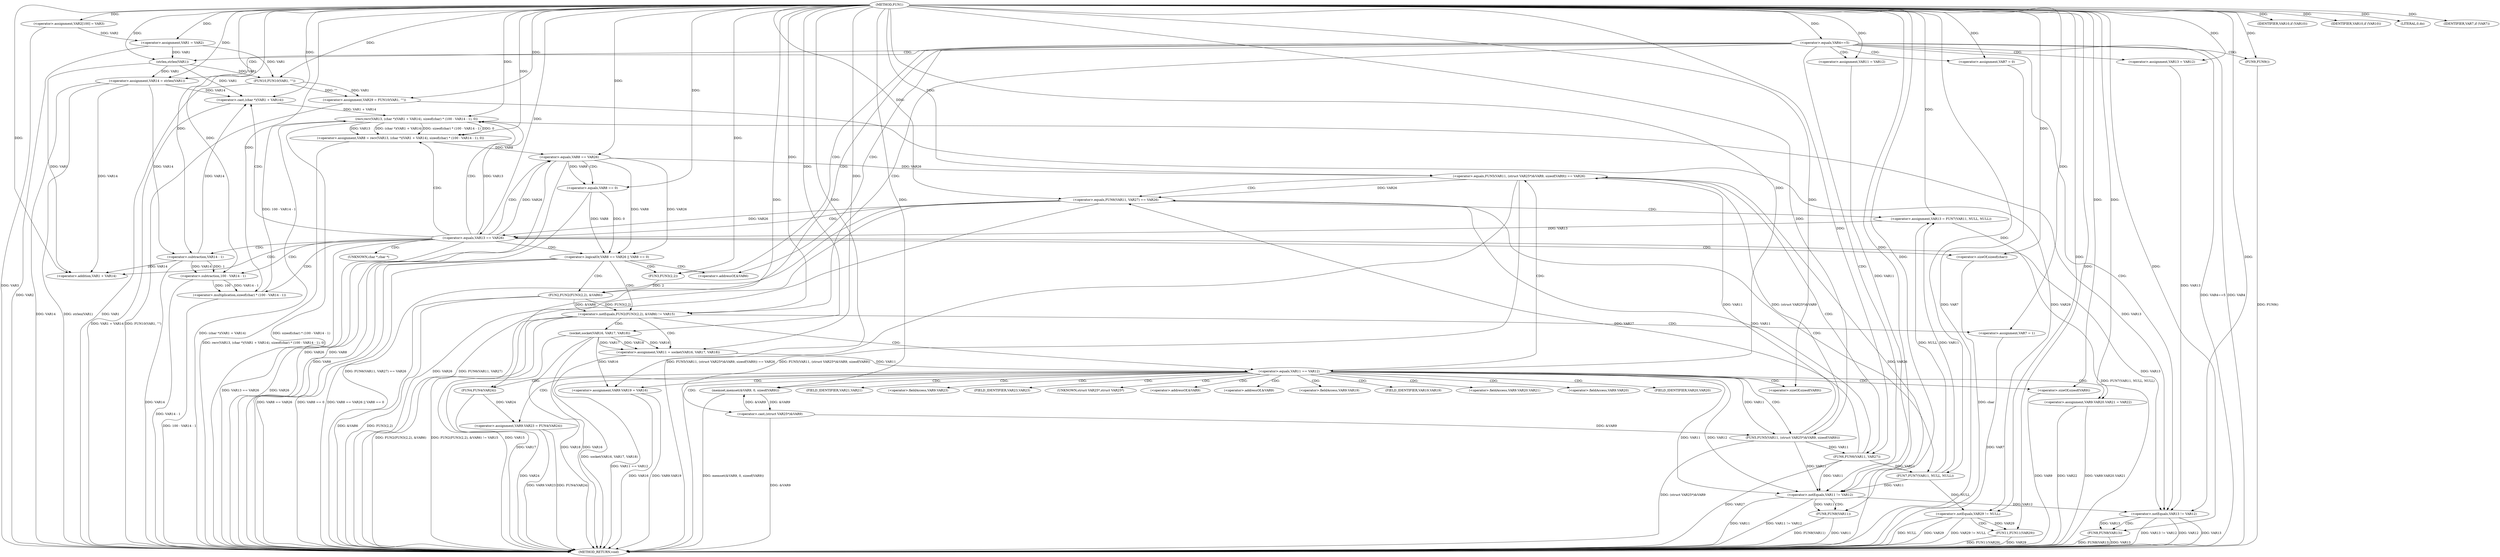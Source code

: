 digraph FUN1 {  
"1000100" [label = "(METHOD,FUN1)" ]
"1000289" [label = "(METHOD_RETURN,void)" ]
"1000104" [label = "(<operator>.assignment,VAR2[100] = VAR3)" ]
"1000107" [label = "(<operator>.assignment,VAR1 = VAR2)" ]
"1000111" [label = "(<operator>.equals,VAR4==5)" ]
"1000118" [label = "(<operator>.assignment,VAR7 = 0)" ]
"1000125" [label = "(<operator>.assignment,VAR11 = VAR12)" ]
"1000129" [label = "(<operator>.assignment,VAR13 = VAR12)" ]
"1000133" [label = "(<operator>.assignment,VAR14 = strlen(VAR1))" ]
"1000135" [label = "(strlen,strlen(VAR1))" ]
"1000140" [label = "(<operator>.notEquals,FUN2(FUN3(2,2), &VAR6) != VAR15)" ]
"1000141" [label = "(FUN2,FUN2(FUN3(2,2), &VAR6))" ]
"1000142" [label = "(FUN3,FUN3(2,2))" ]
"1000150" [label = "(<operator>.assignment,VAR7 = 1)" ]
"1000153" [label = "(<operator>.assignment,VAR11 = socket(VAR16, VAR17, VAR18))" ]
"1000155" [label = "(socket,socket(VAR16, VAR17, VAR18))" ]
"1000160" [label = "(<operator>.equals,VAR11 == VAR12)" ]
"1000165" [label = "(memset,memset(&VAR9, 0, sizeof(VAR9)))" ]
"1000169" [label = "(<operator>.sizeOf,sizeof(VAR9))" ]
"1000171" [label = "(<operator>.assignment,VAR9.VAR19 = VAR16)" ]
"1000176" [label = "(<operator>.assignment,VAR9.VAR20.VAR21 = VAR22)" ]
"1000183" [label = "(<operator>.assignment,VAR9.VAR23 = FUN4(VAR24))" ]
"1000187" [label = "(FUN4,FUN4(VAR24))" ]
"1000190" [label = "(<operator>.equals,FUN5(VAR11, (struct VAR25*)&VAR9, sizeof(VAR9)) == VAR26)" ]
"1000191" [label = "(FUN5,FUN5(VAR11, (struct VAR25*)&VAR9, sizeof(VAR9)))" ]
"1000193" [label = "(<operator>.cast,(struct VAR25*)&VAR9)" ]
"1000197" [label = "(<operator>.sizeOf,sizeof(VAR9))" ]
"1000203" [label = "(<operator>.equals,FUN6(VAR11, VAR27) == VAR26)" ]
"1000204" [label = "(FUN6,FUN6(VAR11, VAR27))" ]
"1000210" [label = "(<operator>.assignment,VAR13 = FUN7(VAR11, NULL, NULL))" ]
"1000212" [label = "(FUN7,FUN7(VAR11, NULL, NULL))" ]
"1000217" [label = "(<operator>.equals,VAR13 == VAR26)" ]
"1000222" [label = "(<operator>.assignment,VAR8 = recv(VAR13, (char *)(VAR1 + VAR14), sizeof(char) * (100 - VAR14 - 1), 0))" ]
"1000224" [label = "(recv,recv(VAR13, (char *)(VAR1 + VAR14), sizeof(char) * (100 - VAR14 - 1), 0))" ]
"1000226" [label = "(<operator>.cast,(char *)(VAR1 + VAR14))" ]
"1000228" [label = "(<operator>.addition,VAR1 + VAR14)" ]
"1000231" [label = "(<operator>.multiplication,sizeof(char) * (100 - VAR14 - 1))" ]
"1000232" [label = "(<operator>.sizeOf,sizeof(char))" ]
"1000234" [label = "(<operator>.subtraction,100 - VAR14 - 1)" ]
"1000236" [label = "(<operator>.subtraction,VAR14 - 1)" ]
"1000241" [label = "(<operator>.logicalOr,VAR8 == VAR26 || VAR8 == 0)" ]
"1000242" [label = "(<operator>.equals,VAR8 == VAR26)" ]
"1000245" [label = "(<operator>.equals,VAR8 == 0)" ]
"1000251" [label = "(IDENTIFIER,VAR10,if (VAR10))" ]
"1000254" [label = "(IDENTIFIER,VAR10,if (VAR10))" ]
"1000256" [label = "(LITERAL,0,do)" ]
"1000258" [label = "(<operator>.notEquals,VAR11 != VAR12)" ]
"1000262" [label = "(FUN8,FUN8(VAR11))" ]
"1000265" [label = "(<operator>.notEquals,VAR13 != VAR12)" ]
"1000269" [label = "(FUN8,FUN8(VAR13))" ]
"1000272" [label = "(IDENTIFIER,VAR7,if (VAR7))" ]
"1000274" [label = "(FUN9,FUN9())" ]
"1000277" [label = "(<operator>.assignment,VAR29 = FUN10(VAR1, \"\"))" ]
"1000279" [label = "(FUN10,FUN10(VAR1, \"\"))" ]
"1000283" [label = "(<operator>.notEquals,VAR29 != NULL)" ]
"1000287" [label = "(FUN11,FUN11(VAR29))" ]
"1000145" [label = "(<operator>.addressOf,&VAR6)" ]
"1000166" [label = "(<operator>.addressOf,&VAR9)" ]
"1000172" [label = "(<operator>.fieldAccess,VAR9.VAR19)" ]
"1000174" [label = "(FIELD_IDENTIFIER,VAR19,VAR19)" ]
"1000177" [label = "(<operator>.fieldAccess,VAR9.VAR20.VAR21)" ]
"1000178" [label = "(<operator>.fieldAccess,VAR9.VAR20)" ]
"1000180" [label = "(FIELD_IDENTIFIER,VAR20,VAR20)" ]
"1000181" [label = "(FIELD_IDENTIFIER,VAR21,VAR21)" ]
"1000184" [label = "(<operator>.fieldAccess,VAR9.VAR23)" ]
"1000186" [label = "(FIELD_IDENTIFIER,VAR23,VAR23)" ]
"1000194" [label = "(UNKNOWN,struct VAR25*,struct VAR25*)" ]
"1000195" [label = "(<operator>.addressOf,&VAR9)" ]
"1000227" [label = "(UNKNOWN,char *,char *)" ]
  "1000155" -> "1000289"  [ label = "DDG: VAR16"] 
  "1000176" -> "1000289"  [ label = "DDG: VAR22"] 
  "1000258" -> "1000289"  [ label = "DDG: VAR11"] 
  "1000187" -> "1000289"  [ label = "DDG: VAR24"] 
  "1000171" -> "1000289"  [ label = "DDG: VAR9.VAR19"] 
  "1000183" -> "1000289"  [ label = "DDG: FUN4(VAR24)"] 
  "1000141" -> "1000289"  [ label = "DDG: FUN3(2,2)"] 
  "1000236" -> "1000289"  [ label = "DDG: VAR14"] 
  "1000283" -> "1000289"  [ label = "DDG: NULL"] 
  "1000283" -> "1000289"  [ label = "DDG: VAR29"] 
  "1000234" -> "1000289"  [ label = "DDG: VAR14 - 1"] 
  "1000150" -> "1000289"  [ label = "DDG: VAR7"] 
  "1000232" -> "1000289"  [ label = "DDG: char"] 
  "1000279" -> "1000289"  [ label = "DDG: VAR1"] 
  "1000190" -> "1000289"  [ label = "DDG: FUN5(VAR11, (struct VAR25*)&VAR9, sizeof(VAR9)) == VAR26"] 
  "1000155" -> "1000289"  [ label = "DDG: VAR17"] 
  "1000287" -> "1000289"  [ label = "DDG: FUN11(VAR29)"] 
  "1000224" -> "1000289"  [ label = "DDG: (char *)(VAR1 + VAR14)"] 
  "1000217" -> "1000289"  [ label = "DDG: VAR26"] 
  "1000217" -> "1000289"  [ label = "DDG: VAR13 == VAR26"] 
  "1000160" -> "1000289"  [ label = "DDG: VAR11 == VAR12"] 
  "1000226" -> "1000289"  [ label = "DDG: VAR1 + VAR14"] 
  "1000204" -> "1000289"  [ label = "DDG: VAR27"] 
  "1000140" -> "1000289"  [ label = "DDG: FUN2(FUN3(2,2), &VAR6)"] 
  "1000269" -> "1000289"  [ label = "DDG: FUN8(VAR13)"] 
  "1000140" -> "1000289"  [ label = "DDG: FUN2(FUN3(2,2), &VAR6) != VAR15"] 
  "1000193" -> "1000289"  [ label = "DDG: &VAR9"] 
  "1000183" -> "1000289"  [ label = "DDG: VAR9.VAR23"] 
  "1000265" -> "1000289"  [ label = "DDG: VAR13 != VAR12"] 
  "1000153" -> "1000289"  [ label = "DDG: socket(VAR16, VAR17, VAR18)"] 
  "1000155" -> "1000289"  [ label = "DDG: VAR18"] 
  "1000265" -> "1000289"  [ label = "DDG: VAR12"] 
  "1000133" -> "1000289"  [ label = "DDG: VAR14"] 
  "1000190" -> "1000289"  [ label = "DDG: FUN5(VAR11, (struct VAR25*)&VAR9, sizeof(VAR9))"] 
  "1000203" -> "1000289"  [ label = "DDG: FUN6(VAR11, VAR27) == VAR26"] 
  "1000274" -> "1000289"  [ label = "DDG: FUN9()"] 
  "1000262" -> "1000289"  [ label = "DDG: VAR11"] 
  "1000258" -> "1000289"  [ label = "DDG: VAR11 != VAR12"] 
  "1000203" -> "1000289"  [ label = "DDG: VAR26"] 
  "1000265" -> "1000289"  [ label = "DDG: VAR13"] 
  "1000224" -> "1000289"  [ label = "DDG: sizeof(char) * (100 - VAR14 - 1)"] 
  "1000111" -> "1000289"  [ label = "DDG: VAR4"] 
  "1000210" -> "1000289"  [ label = "DDG: FUN7(VAR11, NULL, NULL)"] 
  "1000262" -> "1000289"  [ label = "DDG: FUN8(VAR11)"] 
  "1000190" -> "1000289"  [ label = "DDG: VAR26"] 
  "1000133" -> "1000289"  [ label = "DDG: strlen(VAR1)"] 
  "1000191" -> "1000289"  [ label = "DDG: (struct VAR25*)&VAR9"] 
  "1000231" -> "1000289"  [ label = "DDG: 100 - VAR14 - 1"] 
  "1000241" -> "1000289"  [ label = "DDG: VAR8 == VAR26"] 
  "1000141" -> "1000289"  [ label = "DDG: &VAR6"] 
  "1000287" -> "1000289"  [ label = "DDG: VAR29"] 
  "1000176" -> "1000289"  [ label = "DDG: VAR9.VAR20.VAR21"] 
  "1000242" -> "1000289"  [ label = "DDG: VAR26"] 
  "1000269" -> "1000289"  [ label = "DDG: VAR13"] 
  "1000241" -> "1000289"  [ label = "DDG: VAR8 == 0"] 
  "1000118" -> "1000289"  [ label = "DDG: VAR7"] 
  "1000245" -> "1000289"  [ label = "DDG: VAR8"] 
  "1000283" -> "1000289"  [ label = "DDG: VAR29 != NULL"] 
  "1000241" -> "1000289"  [ label = "DDG: VAR8 == VAR26 || VAR8 == 0"] 
  "1000140" -> "1000289"  [ label = "DDG: VAR15"] 
  "1000111" -> "1000289"  [ label = "DDG: VAR4==5"] 
  "1000277" -> "1000289"  [ label = "DDG: FUN10(VAR1, \"\")"] 
  "1000242" -> "1000289"  [ label = "DDG: VAR8"] 
  "1000104" -> "1000289"  [ label = "DDG: VAR3"] 
  "1000171" -> "1000289"  [ label = "DDG: VAR16"] 
  "1000107" -> "1000289"  [ label = "DDG: VAR2"] 
  "1000222" -> "1000289"  [ label = "DDG: recv(VAR13, (char *)(VAR1 + VAR14), sizeof(char) * (100 - VAR14 - 1), 0)"] 
  "1000203" -> "1000289"  [ label = "DDG: FUN6(VAR11, VAR27)"] 
  "1000197" -> "1000289"  [ label = "DDG: VAR9"] 
  "1000165" -> "1000289"  [ label = "DDG: memset(&VAR9, 0, sizeof(VAR9))"] 
  "1000100" -> "1000104"  [ label = "DDG: "] 
  "1000104" -> "1000107"  [ label = "DDG: VAR2"] 
  "1000100" -> "1000107"  [ label = "DDG: "] 
  "1000100" -> "1000111"  [ label = "DDG: "] 
  "1000100" -> "1000118"  [ label = "DDG: "] 
  "1000100" -> "1000125"  [ label = "DDG: "] 
  "1000100" -> "1000129"  [ label = "DDG: "] 
  "1000135" -> "1000133"  [ label = "DDG: VAR1"] 
  "1000100" -> "1000133"  [ label = "DDG: "] 
  "1000107" -> "1000135"  [ label = "DDG: VAR1"] 
  "1000100" -> "1000135"  [ label = "DDG: "] 
  "1000141" -> "1000140"  [ label = "DDG: FUN3(2,2)"] 
  "1000141" -> "1000140"  [ label = "DDG: &VAR6"] 
  "1000142" -> "1000141"  [ label = "DDG: 2"] 
  "1000100" -> "1000142"  [ label = "DDG: "] 
  "1000100" -> "1000140"  [ label = "DDG: "] 
  "1000100" -> "1000150"  [ label = "DDG: "] 
  "1000155" -> "1000153"  [ label = "DDG: VAR16"] 
  "1000155" -> "1000153"  [ label = "DDG: VAR17"] 
  "1000155" -> "1000153"  [ label = "DDG: VAR18"] 
  "1000100" -> "1000153"  [ label = "DDG: "] 
  "1000100" -> "1000155"  [ label = "DDG: "] 
  "1000153" -> "1000160"  [ label = "DDG: VAR11"] 
  "1000100" -> "1000160"  [ label = "DDG: "] 
  "1000193" -> "1000165"  [ label = "DDG: &VAR9"] 
  "1000100" -> "1000165"  [ label = "DDG: "] 
  "1000100" -> "1000169"  [ label = "DDG: "] 
  "1000155" -> "1000171"  [ label = "DDG: VAR16"] 
  "1000100" -> "1000171"  [ label = "DDG: "] 
  "1000100" -> "1000176"  [ label = "DDG: "] 
  "1000187" -> "1000183"  [ label = "DDG: VAR24"] 
  "1000100" -> "1000187"  [ label = "DDG: "] 
  "1000191" -> "1000190"  [ label = "DDG: VAR11"] 
  "1000191" -> "1000190"  [ label = "DDG: (struct VAR25*)&VAR9"] 
  "1000160" -> "1000191"  [ label = "DDG: VAR11"] 
  "1000100" -> "1000191"  [ label = "DDG: "] 
  "1000193" -> "1000191"  [ label = "DDG: &VAR9"] 
  "1000165" -> "1000193"  [ label = "DDG: &VAR9"] 
  "1000100" -> "1000197"  [ label = "DDG: "] 
  "1000242" -> "1000190"  [ label = "DDG: VAR26"] 
  "1000100" -> "1000190"  [ label = "DDG: "] 
  "1000204" -> "1000203"  [ label = "DDG: VAR11"] 
  "1000204" -> "1000203"  [ label = "DDG: VAR27"] 
  "1000191" -> "1000204"  [ label = "DDG: VAR11"] 
  "1000100" -> "1000204"  [ label = "DDG: "] 
  "1000190" -> "1000203"  [ label = "DDG: VAR26"] 
  "1000100" -> "1000203"  [ label = "DDG: "] 
  "1000212" -> "1000210"  [ label = "DDG: VAR11"] 
  "1000212" -> "1000210"  [ label = "DDG: NULL"] 
  "1000100" -> "1000210"  [ label = "DDG: "] 
  "1000204" -> "1000212"  [ label = "DDG: VAR11"] 
  "1000100" -> "1000212"  [ label = "DDG: "] 
  "1000210" -> "1000217"  [ label = "DDG: VAR13"] 
  "1000100" -> "1000217"  [ label = "DDG: "] 
  "1000203" -> "1000217"  [ label = "DDG: VAR26"] 
  "1000224" -> "1000222"  [ label = "DDG: VAR13"] 
  "1000224" -> "1000222"  [ label = "DDG: (char *)(VAR1 + VAR14)"] 
  "1000224" -> "1000222"  [ label = "DDG: sizeof(char) * (100 - VAR14 - 1)"] 
  "1000224" -> "1000222"  [ label = "DDG: 0"] 
  "1000100" -> "1000222"  [ label = "DDG: "] 
  "1000217" -> "1000224"  [ label = "DDG: VAR13"] 
  "1000100" -> "1000224"  [ label = "DDG: "] 
  "1000226" -> "1000224"  [ label = "DDG: VAR1 + VAR14"] 
  "1000135" -> "1000226"  [ label = "DDG: VAR1"] 
  "1000100" -> "1000226"  [ label = "DDG: "] 
  "1000236" -> "1000226"  [ label = "DDG: VAR14"] 
  "1000133" -> "1000226"  [ label = "DDG: VAR14"] 
  "1000135" -> "1000228"  [ label = "DDG: VAR1"] 
  "1000100" -> "1000228"  [ label = "DDG: "] 
  "1000236" -> "1000228"  [ label = "DDG: VAR14"] 
  "1000133" -> "1000228"  [ label = "DDG: VAR14"] 
  "1000231" -> "1000224"  [ label = "DDG: 100 - VAR14 - 1"] 
  "1000100" -> "1000231"  [ label = "DDG: "] 
  "1000100" -> "1000232"  [ label = "DDG: "] 
  "1000234" -> "1000231"  [ label = "DDG: 100"] 
  "1000234" -> "1000231"  [ label = "DDG: VAR14 - 1"] 
  "1000100" -> "1000234"  [ label = "DDG: "] 
  "1000236" -> "1000234"  [ label = "DDG: VAR14"] 
  "1000236" -> "1000234"  [ label = "DDG: 1"] 
  "1000100" -> "1000236"  [ label = "DDG: "] 
  "1000133" -> "1000236"  [ label = "DDG: VAR14"] 
  "1000242" -> "1000241"  [ label = "DDG: VAR8"] 
  "1000242" -> "1000241"  [ label = "DDG: VAR26"] 
  "1000222" -> "1000242"  [ label = "DDG: VAR8"] 
  "1000100" -> "1000242"  [ label = "DDG: "] 
  "1000217" -> "1000242"  [ label = "DDG: VAR26"] 
  "1000245" -> "1000241"  [ label = "DDG: VAR8"] 
  "1000245" -> "1000241"  [ label = "DDG: 0"] 
  "1000242" -> "1000245"  [ label = "DDG: VAR8"] 
  "1000100" -> "1000245"  [ label = "DDG: "] 
  "1000100" -> "1000251"  [ label = "DDG: "] 
  "1000100" -> "1000254"  [ label = "DDG: "] 
  "1000100" -> "1000256"  [ label = "DDG: "] 
  "1000125" -> "1000258"  [ label = "DDG: VAR11"] 
  "1000212" -> "1000258"  [ label = "DDG: VAR11"] 
  "1000204" -> "1000258"  [ label = "DDG: VAR11"] 
  "1000160" -> "1000258"  [ label = "DDG: VAR11"] 
  "1000191" -> "1000258"  [ label = "DDG: VAR11"] 
  "1000100" -> "1000258"  [ label = "DDG: "] 
  "1000160" -> "1000258"  [ label = "DDG: VAR12"] 
  "1000258" -> "1000262"  [ label = "DDG: VAR11"] 
  "1000100" -> "1000262"  [ label = "DDG: "] 
  "1000129" -> "1000265"  [ label = "DDG: VAR13"] 
  "1000224" -> "1000265"  [ label = "DDG: VAR13"] 
  "1000217" -> "1000265"  [ label = "DDG: VAR13"] 
  "1000100" -> "1000265"  [ label = "DDG: "] 
  "1000258" -> "1000265"  [ label = "DDG: VAR12"] 
  "1000265" -> "1000269"  [ label = "DDG: VAR13"] 
  "1000100" -> "1000269"  [ label = "DDG: "] 
  "1000100" -> "1000272"  [ label = "DDG: "] 
  "1000100" -> "1000274"  [ label = "DDG: "] 
  "1000279" -> "1000277"  [ label = "DDG: VAR1"] 
  "1000279" -> "1000277"  [ label = "DDG: \"\""] 
  "1000100" -> "1000277"  [ label = "DDG: "] 
  "1000107" -> "1000279"  [ label = "DDG: VAR1"] 
  "1000135" -> "1000279"  [ label = "DDG: VAR1"] 
  "1000100" -> "1000279"  [ label = "DDG: "] 
  "1000277" -> "1000283"  [ label = "DDG: VAR29"] 
  "1000100" -> "1000283"  [ label = "DDG: "] 
  "1000212" -> "1000283"  [ label = "DDG: NULL"] 
  "1000283" -> "1000287"  [ label = "DDG: VAR29"] 
  "1000100" -> "1000287"  [ label = "DDG: "] 
  "1000111" -> "1000125"  [ label = "CDG: "] 
  "1000111" -> "1000258"  [ label = "CDG: "] 
  "1000111" -> "1000142"  [ label = "CDG: "] 
  "1000111" -> "1000141"  [ label = "CDG: "] 
  "1000111" -> "1000133"  [ label = "CDG: "] 
  "1000111" -> "1000145"  [ label = "CDG: "] 
  "1000111" -> "1000265"  [ label = "CDG: "] 
  "1000111" -> "1000135"  [ label = "CDG: "] 
  "1000111" -> "1000118"  [ label = "CDG: "] 
  "1000111" -> "1000129"  [ label = "CDG: "] 
  "1000111" -> "1000140"  [ label = "CDG: "] 
  "1000111" -> "1000274"  [ label = "CDG: "] 
  "1000140" -> "1000150"  [ label = "CDG: "] 
  "1000140" -> "1000160"  [ label = "CDG: "] 
  "1000140" -> "1000153"  [ label = "CDG: "] 
  "1000140" -> "1000155"  [ label = "CDG: "] 
  "1000160" -> "1000174"  [ label = "CDG: "] 
  "1000160" -> "1000191"  [ label = "CDG: "] 
  "1000160" -> "1000197"  [ label = "CDG: "] 
  "1000160" -> "1000166"  [ label = "CDG: "] 
  "1000160" -> "1000180"  [ label = "CDG: "] 
  "1000160" -> "1000183"  [ label = "CDG: "] 
  "1000160" -> "1000165"  [ label = "CDG: "] 
  "1000160" -> "1000190"  [ label = "CDG: "] 
  "1000160" -> "1000194"  [ label = "CDG: "] 
  "1000160" -> "1000176"  [ label = "CDG: "] 
  "1000160" -> "1000187"  [ label = "CDG: "] 
  "1000160" -> "1000195"  [ label = "CDG: "] 
  "1000160" -> "1000186"  [ label = "CDG: "] 
  "1000160" -> "1000172"  [ label = "CDG: "] 
  "1000160" -> "1000169"  [ label = "CDG: "] 
  "1000160" -> "1000178"  [ label = "CDG: "] 
  "1000160" -> "1000171"  [ label = "CDG: "] 
  "1000160" -> "1000193"  [ label = "CDG: "] 
  "1000160" -> "1000184"  [ label = "CDG: "] 
  "1000160" -> "1000177"  [ label = "CDG: "] 
  "1000160" -> "1000181"  [ label = "CDG: "] 
  "1000190" -> "1000204"  [ label = "CDG: "] 
  "1000190" -> "1000203"  [ label = "CDG: "] 
  "1000203" -> "1000210"  [ label = "CDG: "] 
  "1000203" -> "1000217"  [ label = "CDG: "] 
  "1000203" -> "1000212"  [ label = "CDG: "] 
  "1000217" -> "1000227"  [ label = "CDG: "] 
  "1000217" -> "1000236"  [ label = "CDG: "] 
  "1000217" -> "1000222"  [ label = "CDG: "] 
  "1000217" -> "1000242"  [ label = "CDG: "] 
  "1000217" -> "1000224"  [ label = "CDG: "] 
  "1000217" -> "1000226"  [ label = "CDG: "] 
  "1000217" -> "1000232"  [ label = "CDG: "] 
  "1000217" -> "1000234"  [ label = "CDG: "] 
  "1000217" -> "1000231"  [ label = "CDG: "] 
  "1000217" -> "1000241"  [ label = "CDG: "] 
  "1000217" -> "1000228"  [ label = "CDG: "] 
  "1000241" -> "1000142"  [ label = "CDG: "] 
  "1000241" -> "1000141"  [ label = "CDG: "] 
  "1000241" -> "1000145"  [ label = "CDG: "] 
  "1000241" -> "1000140"  [ label = "CDG: "] 
  "1000242" -> "1000245"  [ label = "CDG: "] 
  "1000258" -> "1000262"  [ label = "CDG: "] 
  "1000265" -> "1000269"  [ label = "CDG: "] 
  "1000283" -> "1000287"  [ label = "CDG: "] 
}
